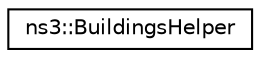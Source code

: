 digraph "Graphical Class Hierarchy"
{
 // LATEX_PDF_SIZE
  edge [fontname="Helvetica",fontsize="10",labelfontname="Helvetica",labelfontsize="10"];
  node [fontname="Helvetica",fontsize="10",shape=record];
  rankdir="LR";
  Node0 [label="ns3::BuildingsHelper",height=0.2,width=0.4,color="black", fillcolor="white", style="filled",URL="$classns3_1_1_buildings_helper.html",tooltip=" "];
}
